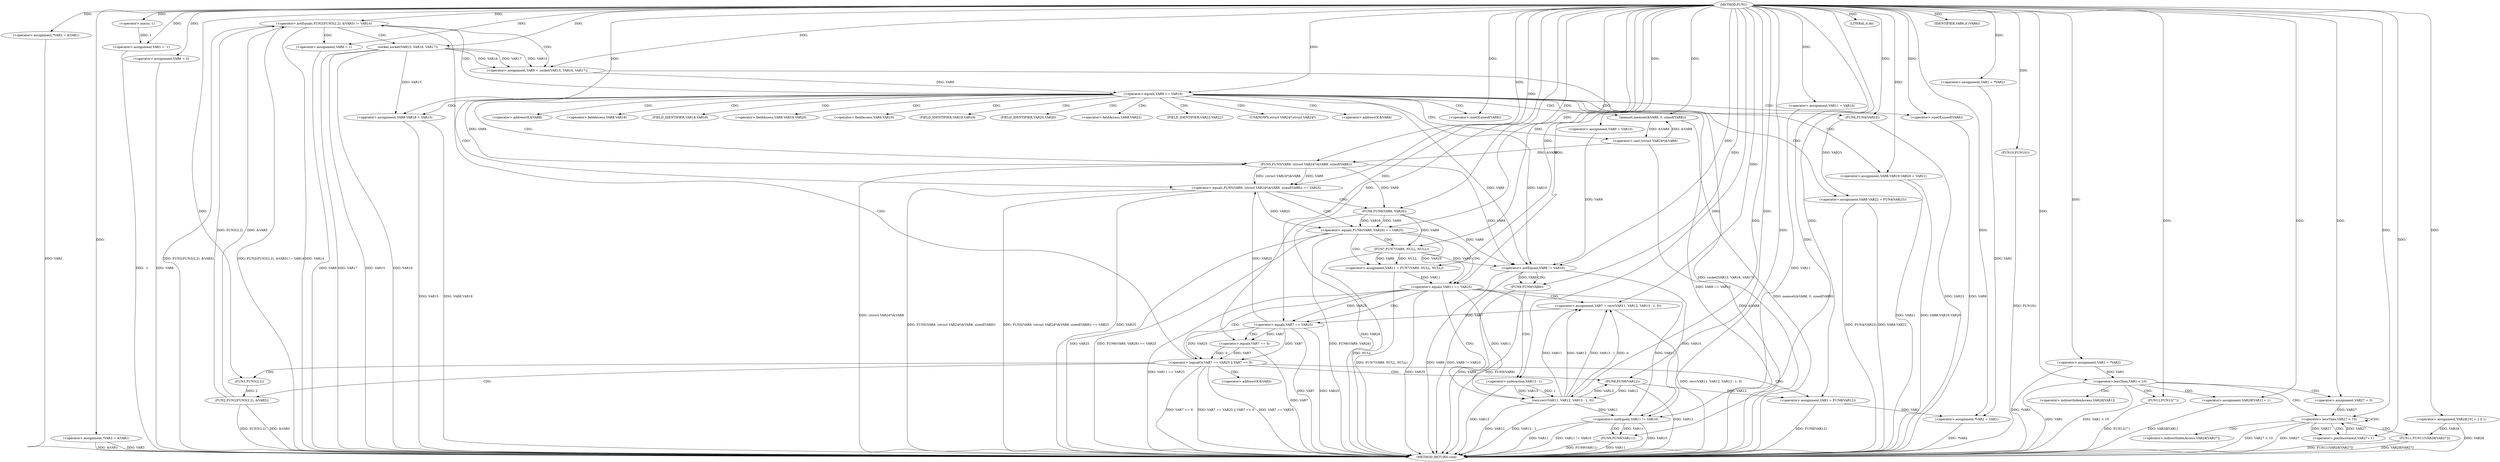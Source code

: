 digraph FUN1 {  
"1000100" [label = "(METHOD,FUN1)" ]
"1000310" [label = "(METHOD_RETURN,void)" ]
"1000104" [label = "(<operator>.assignment,*VAR2 = &VAR1)" ]
"1000109" [label = "(<operator>.assignment,*VAR3 = &VAR1)" ]
"1000113" [label = "(<operator>.assignment,VAR1 = -1)" ]
"1000115" [label = "(<operator>.minus,-1)" ]
"1000119" [label = "(<operator>.assignment,VAR1 = *VAR2)" ]
"1000126" [label = "(<operator>.assignment,VAR6 = 0)" ]
"1000132" [label = "(<operator>.assignment,VAR9 = VAR10)" ]
"1000136" [label = "(<operator>.assignment,VAR11 = VAR10)" ]
"1000143" [label = "(<operator>.notEquals,FUN2(FUN3(2,2), &VAR5) != VAR14)" ]
"1000144" [label = "(FUN2,FUN2(FUN3(2,2), &VAR5))" ]
"1000145" [label = "(FUN3,FUN3(2,2))" ]
"1000153" [label = "(<operator>.assignment,VAR6 = 1)" ]
"1000156" [label = "(<operator>.assignment,VAR9 = socket(VAR15, VAR16, VAR17))" ]
"1000158" [label = "(socket,socket(VAR15, VAR16, VAR17))" ]
"1000163" [label = "(<operator>.equals,VAR9 == VAR10)" ]
"1000168" [label = "(memset,memset(&VAR8, 0, sizeof(VAR8)))" ]
"1000172" [label = "(<operator>.sizeOf,sizeof(VAR8))" ]
"1000174" [label = "(<operator>.assignment,VAR8.VAR18 = VAR15)" ]
"1000179" [label = "(<operator>.assignment,VAR8.VAR19.VAR20 = VAR21)" ]
"1000186" [label = "(<operator>.assignment,VAR8.VAR22 = FUN4(VAR23))" ]
"1000190" [label = "(FUN4,FUN4(VAR23))" ]
"1000193" [label = "(<operator>.equals,FUN5(VAR9, (struct VAR24*)&VAR8, sizeof(VAR8)) == VAR25)" ]
"1000194" [label = "(FUN5,FUN5(VAR9, (struct VAR24*)&VAR8, sizeof(VAR8)))" ]
"1000196" [label = "(<operator>.cast,(struct VAR24*)&VAR8)" ]
"1000200" [label = "(<operator>.sizeOf,sizeof(VAR8))" ]
"1000206" [label = "(<operator>.equals,FUN6(VAR9, VAR26) == VAR25)" ]
"1000207" [label = "(FUN6,FUN6(VAR9, VAR26))" ]
"1000213" [label = "(<operator>.assignment,VAR11 = FUN7(VAR9, NULL, NULL))" ]
"1000215" [label = "(FUN7,FUN7(VAR9, NULL, NULL))" ]
"1000220" [label = "(<operator>.equals,VAR11 == VAR25)" ]
"1000225" [label = "(<operator>.assignment,VAR7 = recv(VAR11, VAR12, VAR13 - 1, 0))" ]
"1000227" [label = "(recv,recv(VAR11, VAR12, VAR13 - 1, 0))" ]
"1000230" [label = "(<operator>.subtraction,VAR13 - 1)" ]
"1000235" [label = "(<operator>.logicalOr,VAR7 == VAR25 || VAR7 == 0)" ]
"1000236" [label = "(<operator>.equals,VAR7 == VAR25)" ]
"1000239" [label = "(<operator>.equals,VAR7 == 0)" ]
"1000244" [label = "(<operator>.assignment,VAR1 = FUN8(VAR12))" ]
"1000246" [label = "(FUN8,FUN8(VAR12))" ]
"1000248" [label = "(LITERAL,0,do)" ]
"1000250" [label = "(<operator>.notEquals,VAR9 != VAR10)" ]
"1000254" [label = "(FUN9,FUN9(VAR9))" ]
"1000257" [label = "(<operator>.notEquals,VAR11 != VAR10)" ]
"1000261" [label = "(FUN9,FUN9(VAR11))" ]
"1000264" [label = "(IDENTIFIER,VAR6,if (VAR6))" ]
"1000266" [label = "(FUN10,FUN10())" ]
"1000267" [label = "(<operator>.assignment,*VAR2 = VAR1)" ]
"1000273" [label = "(<operator>.assignment,VAR1 = *VAR3)" ]
"1000280" [label = "(<operator>.assignment,VAR28[10] = { 0 })" ]
"1000283" [label = "(<operator>.lessThan,VAR1 < 10)" ]
"1000287" [label = "(<operator>.assignment,VAR28[VAR1] = 1)" ]
"1000293" [label = "(<operator>.assignment,VAR27 = 0)" ]
"1000296" [label = "(<operator>.lessThan,VAR27 < 10)" ]
"1000299" [label = "(<operator>.postIncrement,VAR27++)" ]
"1000302" [label = "(FUN11,FUN11(VAR28[VAR27]))" ]
"1000308" [label = "(FUN12,FUN12(\"\"))" ]
"1000148" [label = "(<operator>.addressOf,&VAR5)" ]
"1000169" [label = "(<operator>.addressOf,&VAR8)" ]
"1000175" [label = "(<operator>.fieldAccess,VAR8.VAR18)" ]
"1000177" [label = "(FIELD_IDENTIFIER,VAR18,VAR18)" ]
"1000180" [label = "(<operator>.fieldAccess,VAR8.VAR19.VAR20)" ]
"1000181" [label = "(<operator>.fieldAccess,VAR8.VAR19)" ]
"1000183" [label = "(FIELD_IDENTIFIER,VAR19,VAR19)" ]
"1000184" [label = "(FIELD_IDENTIFIER,VAR20,VAR20)" ]
"1000187" [label = "(<operator>.fieldAccess,VAR8.VAR22)" ]
"1000189" [label = "(FIELD_IDENTIFIER,VAR22,VAR22)" ]
"1000197" [label = "(UNKNOWN,struct VAR24*,struct VAR24*)" ]
"1000198" [label = "(<operator>.addressOf,&VAR8)" ]
"1000288" [label = "(<operator>.indirectIndexAccess,VAR28[VAR1])" ]
"1000303" [label = "(<operator>.indirectIndexAccess,VAR28[VAR27])" ]
  "1000179" -> "1000310"  [ label = "DDG: VAR21"] 
  "1000257" -> "1000310"  [ label = "DDG: VAR10"] 
  "1000174" -> "1000310"  [ label = "DDG: VAR15"] 
  "1000158" -> "1000310"  [ label = "DDG: VAR15"] 
  "1000168" -> "1000310"  [ label = "DDG: memset(&VAR8, 0, sizeof(VAR8))"] 
  "1000186" -> "1000310"  [ label = "DDG: VAR8.VAR22"] 
  "1000250" -> "1000310"  [ label = "DDG: VAR9"] 
  "1000193" -> "1000310"  [ label = "DDG: FUN5(VAR9, (struct VAR24*)&VAR8, sizeof(VAR8))"] 
  "1000200" -> "1000310"  [ label = "DDG: VAR8"] 
  "1000225" -> "1000310"  [ label = "DDG: recv(VAR11, VAR12, VAR13 - 1, 0)"] 
  "1000236" -> "1000310"  [ label = "DDG: VAR7"] 
  "1000207" -> "1000310"  [ label = "DDG: VAR26"] 
  "1000283" -> "1000310"  [ label = "DDG: VAR1"] 
  "1000206" -> "1000310"  [ label = "DDG: VAR25"] 
  "1000235" -> "1000310"  [ label = "DDG: VAR7 == VAR25"] 
  "1000235" -> "1000310"  [ label = "DDG: VAR7 == 0"] 
  "1000273" -> "1000310"  [ label = "DDG: *VAR3"] 
  "1000235" -> "1000310"  [ label = "DDG: VAR7 == VAR25 || VAR7 == 0"] 
  "1000186" -> "1000310"  [ label = "DDG: FUN4(VAR23)"] 
  "1000296" -> "1000310"  [ label = "DDG: VAR27 < 10"] 
  "1000254" -> "1000310"  [ label = "DDG: VAR9"] 
  "1000302" -> "1000310"  [ label = "DDG: VAR28[VAR27]"] 
  "1000104" -> "1000310"  [ label = "DDG: VAR2"] 
  "1000239" -> "1000310"  [ label = "DDG: VAR7"] 
  "1000215" -> "1000310"  [ label = "DDG: NULL"] 
  "1000236" -> "1000310"  [ label = "DDG: VAR25"] 
  "1000158" -> "1000310"  [ label = "DDG: VAR16"] 
  "1000254" -> "1000310"  [ label = "DDG: FUN9(VAR9)"] 
  "1000206" -> "1000310"  [ label = "DDG: FUN6(VAR9, VAR26) == VAR25"] 
  "1000267" -> "1000310"  [ label = "DDG: *VAR2"] 
  "1000227" -> "1000310"  [ label = "DDG: VAR12"] 
  "1000156" -> "1000310"  [ label = "DDG: socket(VAR15, VAR16, VAR17)"] 
  "1000143" -> "1000310"  [ label = "DDG: FUN2(FUN3(2,2), &VAR5)"] 
  "1000190" -> "1000310"  [ label = "DDG: VAR23"] 
  "1000113" -> "1000310"  [ label = "DDG: -1"] 
  "1000179" -> "1000310"  [ label = "DDG: VAR8.VAR19.VAR20"] 
  "1000220" -> "1000310"  [ label = "DDG: VAR25"] 
  "1000257" -> "1000310"  [ label = "DDG: VAR11"] 
  "1000144" -> "1000310"  [ label = "DDG: &VAR5"] 
  "1000206" -> "1000310"  [ label = "DDG: FUN6(VAR9, VAR26)"] 
  "1000126" -> "1000310"  [ label = "DDG: VAR6"] 
  "1000266" -> "1000310"  [ label = "DDG: FUN10()"] 
  "1000302" -> "1000310"  [ label = "DDG: FUN11(VAR28[VAR27])"] 
  "1000230" -> "1000310"  [ label = "DDG: VAR13"] 
  "1000296" -> "1000310"  [ label = "DDG: VAR27"] 
  "1000261" -> "1000310"  [ label = "DDG: VAR11"] 
  "1000153" -> "1000310"  [ label = "DDG: VAR6"] 
  "1000193" -> "1000310"  [ label = "DDG: FUN5(VAR9, (struct VAR24*)&VAR8, sizeof(VAR8)) == VAR25"] 
  "1000280" -> "1000310"  [ label = "DDG: VAR28"] 
  "1000109" -> "1000310"  [ label = "DDG: VAR3"] 
  "1000144" -> "1000310"  [ label = "DDG: FUN3(2,2)"] 
  "1000287" -> "1000310"  [ label = "DDG: VAR28[VAR1]"] 
  "1000220" -> "1000310"  [ label = "DDG: VAR11 == VAR25"] 
  "1000143" -> "1000310"  [ label = "DDG: FUN2(FUN3(2,2), &VAR5) != VAR14"] 
  "1000227" -> "1000310"  [ label = "DDG: VAR13 - 1"] 
  "1000213" -> "1000310"  [ label = "DDG: FUN7(VAR9, NULL, NULL)"] 
  "1000143" -> "1000310"  [ label = "DDG: VAR14"] 
  "1000257" -> "1000310"  [ label = "DDG: VAR11 != VAR10"] 
  "1000261" -> "1000310"  [ label = "DDG: FUN9(VAR11)"] 
  "1000250" -> "1000310"  [ label = "DDG: VAR9 != VAR10"] 
  "1000163" -> "1000310"  [ label = "DDG: VAR9 == VAR10"] 
  "1000308" -> "1000310"  [ label = "DDG: FUN12(\"\")"] 
  "1000194" -> "1000310"  [ label = "DDG: (struct VAR24*)&VAR8"] 
  "1000244" -> "1000310"  [ label = "DDG: FUN8(VAR12)"] 
  "1000283" -> "1000310"  [ label = "DDG: VAR1 < 10"] 
  "1000109" -> "1000310"  [ label = "DDG: &VAR1"] 
  "1000158" -> "1000310"  [ label = "DDG: VAR17"] 
  "1000174" -> "1000310"  [ label = "DDG: VAR8.VAR18"] 
  "1000246" -> "1000310"  [ label = "DDG: VAR12"] 
  "1000193" -> "1000310"  [ label = "DDG: VAR25"] 
  "1000196" -> "1000310"  [ label = "DDG: &VAR8"] 
  "1000100" -> "1000104"  [ label = "DDG: "] 
  "1000100" -> "1000109"  [ label = "DDG: "] 
  "1000115" -> "1000113"  [ label = "DDG: 1"] 
  "1000100" -> "1000113"  [ label = "DDG: "] 
  "1000100" -> "1000115"  [ label = "DDG: "] 
  "1000100" -> "1000119"  [ label = "DDG: "] 
  "1000100" -> "1000126"  [ label = "DDG: "] 
  "1000100" -> "1000132"  [ label = "DDG: "] 
  "1000100" -> "1000136"  [ label = "DDG: "] 
  "1000144" -> "1000143"  [ label = "DDG: FUN3(2,2)"] 
  "1000144" -> "1000143"  [ label = "DDG: &VAR5"] 
  "1000145" -> "1000144"  [ label = "DDG: 2"] 
  "1000100" -> "1000145"  [ label = "DDG: "] 
  "1000100" -> "1000143"  [ label = "DDG: "] 
  "1000100" -> "1000153"  [ label = "DDG: "] 
  "1000158" -> "1000156"  [ label = "DDG: VAR15"] 
  "1000158" -> "1000156"  [ label = "DDG: VAR16"] 
  "1000158" -> "1000156"  [ label = "DDG: VAR17"] 
  "1000100" -> "1000156"  [ label = "DDG: "] 
  "1000100" -> "1000158"  [ label = "DDG: "] 
  "1000156" -> "1000163"  [ label = "DDG: VAR9"] 
  "1000100" -> "1000163"  [ label = "DDG: "] 
  "1000196" -> "1000168"  [ label = "DDG: &VAR8"] 
  "1000100" -> "1000168"  [ label = "DDG: "] 
  "1000100" -> "1000172"  [ label = "DDG: "] 
  "1000158" -> "1000174"  [ label = "DDG: VAR15"] 
  "1000100" -> "1000174"  [ label = "DDG: "] 
  "1000100" -> "1000179"  [ label = "DDG: "] 
  "1000190" -> "1000186"  [ label = "DDG: VAR23"] 
  "1000100" -> "1000190"  [ label = "DDG: "] 
  "1000194" -> "1000193"  [ label = "DDG: VAR9"] 
  "1000194" -> "1000193"  [ label = "DDG: (struct VAR24*)&VAR8"] 
  "1000163" -> "1000194"  [ label = "DDG: VAR9"] 
  "1000100" -> "1000194"  [ label = "DDG: "] 
  "1000196" -> "1000194"  [ label = "DDG: &VAR8"] 
  "1000168" -> "1000196"  [ label = "DDG: &VAR8"] 
  "1000100" -> "1000200"  [ label = "DDG: "] 
  "1000236" -> "1000193"  [ label = "DDG: VAR25"] 
  "1000100" -> "1000193"  [ label = "DDG: "] 
  "1000207" -> "1000206"  [ label = "DDG: VAR9"] 
  "1000207" -> "1000206"  [ label = "DDG: VAR26"] 
  "1000194" -> "1000207"  [ label = "DDG: VAR9"] 
  "1000100" -> "1000207"  [ label = "DDG: "] 
  "1000193" -> "1000206"  [ label = "DDG: VAR25"] 
  "1000100" -> "1000206"  [ label = "DDG: "] 
  "1000215" -> "1000213"  [ label = "DDG: VAR9"] 
  "1000215" -> "1000213"  [ label = "DDG: NULL"] 
  "1000100" -> "1000213"  [ label = "DDG: "] 
  "1000207" -> "1000215"  [ label = "DDG: VAR9"] 
  "1000100" -> "1000215"  [ label = "DDG: "] 
  "1000213" -> "1000220"  [ label = "DDG: VAR11"] 
  "1000100" -> "1000220"  [ label = "DDG: "] 
  "1000206" -> "1000220"  [ label = "DDG: VAR25"] 
  "1000227" -> "1000225"  [ label = "DDG: VAR11"] 
  "1000227" -> "1000225"  [ label = "DDG: VAR12"] 
  "1000227" -> "1000225"  [ label = "DDG: VAR13 - 1"] 
  "1000227" -> "1000225"  [ label = "DDG: 0"] 
  "1000100" -> "1000225"  [ label = "DDG: "] 
  "1000220" -> "1000227"  [ label = "DDG: VAR11"] 
  "1000100" -> "1000227"  [ label = "DDG: "] 
  "1000246" -> "1000227"  [ label = "DDG: VAR12"] 
  "1000230" -> "1000227"  [ label = "DDG: VAR13"] 
  "1000230" -> "1000227"  [ label = "DDG: 1"] 
  "1000100" -> "1000230"  [ label = "DDG: "] 
  "1000236" -> "1000235"  [ label = "DDG: VAR7"] 
  "1000236" -> "1000235"  [ label = "DDG: VAR25"] 
  "1000225" -> "1000236"  [ label = "DDG: VAR7"] 
  "1000100" -> "1000236"  [ label = "DDG: "] 
  "1000220" -> "1000236"  [ label = "DDG: VAR25"] 
  "1000239" -> "1000235"  [ label = "DDG: VAR7"] 
  "1000239" -> "1000235"  [ label = "DDG: 0"] 
  "1000236" -> "1000239"  [ label = "DDG: VAR7"] 
  "1000100" -> "1000239"  [ label = "DDG: "] 
  "1000246" -> "1000244"  [ label = "DDG: VAR12"] 
  "1000100" -> "1000244"  [ label = "DDG: "] 
  "1000227" -> "1000246"  [ label = "DDG: VAR12"] 
  "1000100" -> "1000246"  [ label = "DDG: "] 
  "1000100" -> "1000248"  [ label = "DDG: "] 
  "1000163" -> "1000250"  [ label = "DDG: VAR9"] 
  "1000215" -> "1000250"  [ label = "DDG: VAR9"] 
  "1000194" -> "1000250"  [ label = "DDG: VAR9"] 
  "1000207" -> "1000250"  [ label = "DDG: VAR9"] 
  "1000132" -> "1000250"  [ label = "DDG: VAR9"] 
  "1000100" -> "1000250"  [ label = "DDG: "] 
  "1000163" -> "1000250"  [ label = "DDG: VAR10"] 
  "1000250" -> "1000254"  [ label = "DDG: VAR9"] 
  "1000100" -> "1000254"  [ label = "DDG: "] 
  "1000220" -> "1000257"  [ label = "DDG: VAR11"] 
  "1000227" -> "1000257"  [ label = "DDG: VAR11"] 
  "1000136" -> "1000257"  [ label = "DDG: VAR11"] 
  "1000100" -> "1000257"  [ label = "DDG: "] 
  "1000250" -> "1000257"  [ label = "DDG: VAR10"] 
  "1000257" -> "1000261"  [ label = "DDG: VAR11"] 
  "1000100" -> "1000261"  [ label = "DDG: "] 
  "1000100" -> "1000264"  [ label = "DDG: "] 
  "1000100" -> "1000266"  [ label = "DDG: "] 
  "1000119" -> "1000267"  [ label = "DDG: VAR1"] 
  "1000244" -> "1000267"  [ label = "DDG: VAR1"] 
  "1000100" -> "1000267"  [ label = "DDG: "] 
  "1000100" -> "1000273"  [ label = "DDG: "] 
  "1000100" -> "1000280"  [ label = "DDG: "] 
  "1000273" -> "1000283"  [ label = "DDG: VAR1"] 
  "1000100" -> "1000283"  [ label = "DDG: "] 
  "1000100" -> "1000287"  [ label = "DDG: "] 
  "1000100" -> "1000293"  [ label = "DDG: "] 
  "1000293" -> "1000296"  [ label = "DDG: VAR27"] 
  "1000299" -> "1000296"  [ label = "DDG: VAR27"] 
  "1000100" -> "1000296"  [ label = "DDG: "] 
  "1000296" -> "1000299"  [ label = "DDG: VAR27"] 
  "1000100" -> "1000299"  [ label = "DDG: "] 
  "1000280" -> "1000302"  [ label = "DDG: VAR28"] 
  "1000100" -> "1000308"  [ label = "DDG: "] 
  "1000143" -> "1000156"  [ label = "CDG: "] 
  "1000143" -> "1000153"  [ label = "CDG: "] 
  "1000143" -> "1000163"  [ label = "CDG: "] 
  "1000143" -> "1000158"  [ label = "CDG: "] 
  "1000163" -> "1000200"  [ label = "CDG: "] 
  "1000163" -> "1000174"  [ label = "CDG: "] 
  "1000163" -> "1000197"  [ label = "CDG: "] 
  "1000163" -> "1000180"  [ label = "CDG: "] 
  "1000163" -> "1000183"  [ label = "CDG: "] 
  "1000163" -> "1000190"  [ label = "CDG: "] 
  "1000163" -> "1000175"  [ label = "CDG: "] 
  "1000163" -> "1000179"  [ label = "CDG: "] 
  "1000163" -> "1000194"  [ label = "CDG: "] 
  "1000163" -> "1000198"  [ label = "CDG: "] 
  "1000163" -> "1000187"  [ label = "CDG: "] 
  "1000163" -> "1000186"  [ label = "CDG: "] 
  "1000163" -> "1000172"  [ label = "CDG: "] 
  "1000163" -> "1000189"  [ label = "CDG: "] 
  "1000163" -> "1000169"  [ label = "CDG: "] 
  "1000163" -> "1000196"  [ label = "CDG: "] 
  "1000163" -> "1000168"  [ label = "CDG: "] 
  "1000163" -> "1000193"  [ label = "CDG: "] 
  "1000163" -> "1000184"  [ label = "CDG: "] 
  "1000163" -> "1000177"  [ label = "CDG: "] 
  "1000163" -> "1000181"  [ label = "CDG: "] 
  "1000193" -> "1000206"  [ label = "CDG: "] 
  "1000193" -> "1000207"  [ label = "CDG: "] 
  "1000206" -> "1000220"  [ label = "CDG: "] 
  "1000206" -> "1000213"  [ label = "CDG: "] 
  "1000206" -> "1000215"  [ label = "CDG: "] 
  "1000220" -> "1000227"  [ label = "CDG: "] 
  "1000220" -> "1000236"  [ label = "CDG: "] 
  "1000220" -> "1000235"  [ label = "CDG: "] 
  "1000220" -> "1000230"  [ label = "CDG: "] 
  "1000220" -> "1000225"  [ label = "CDG: "] 
  "1000235" -> "1000244"  [ label = "CDG: "] 
  "1000235" -> "1000246"  [ label = "CDG: "] 
  "1000235" -> "1000148"  [ label = "CDG: "] 
  "1000235" -> "1000144"  [ label = "CDG: "] 
  "1000235" -> "1000145"  [ label = "CDG: "] 
  "1000235" -> "1000143"  [ label = "CDG: "] 
  "1000236" -> "1000239"  [ label = "CDG: "] 
  "1000250" -> "1000254"  [ label = "CDG: "] 
  "1000257" -> "1000261"  [ label = "CDG: "] 
  "1000283" -> "1000293"  [ label = "CDG: "] 
  "1000283" -> "1000308"  [ label = "CDG: "] 
  "1000283" -> "1000288"  [ label = "CDG: "] 
  "1000283" -> "1000296"  [ label = "CDG: "] 
  "1000283" -> "1000287"  [ label = "CDG: "] 
  "1000296" -> "1000302"  [ label = "CDG: "] 
  "1000296" -> "1000303"  [ label = "CDG: "] 
  "1000296" -> "1000299"  [ label = "CDG: "] 
  "1000296" -> "1000296"  [ label = "CDG: "] 
}
